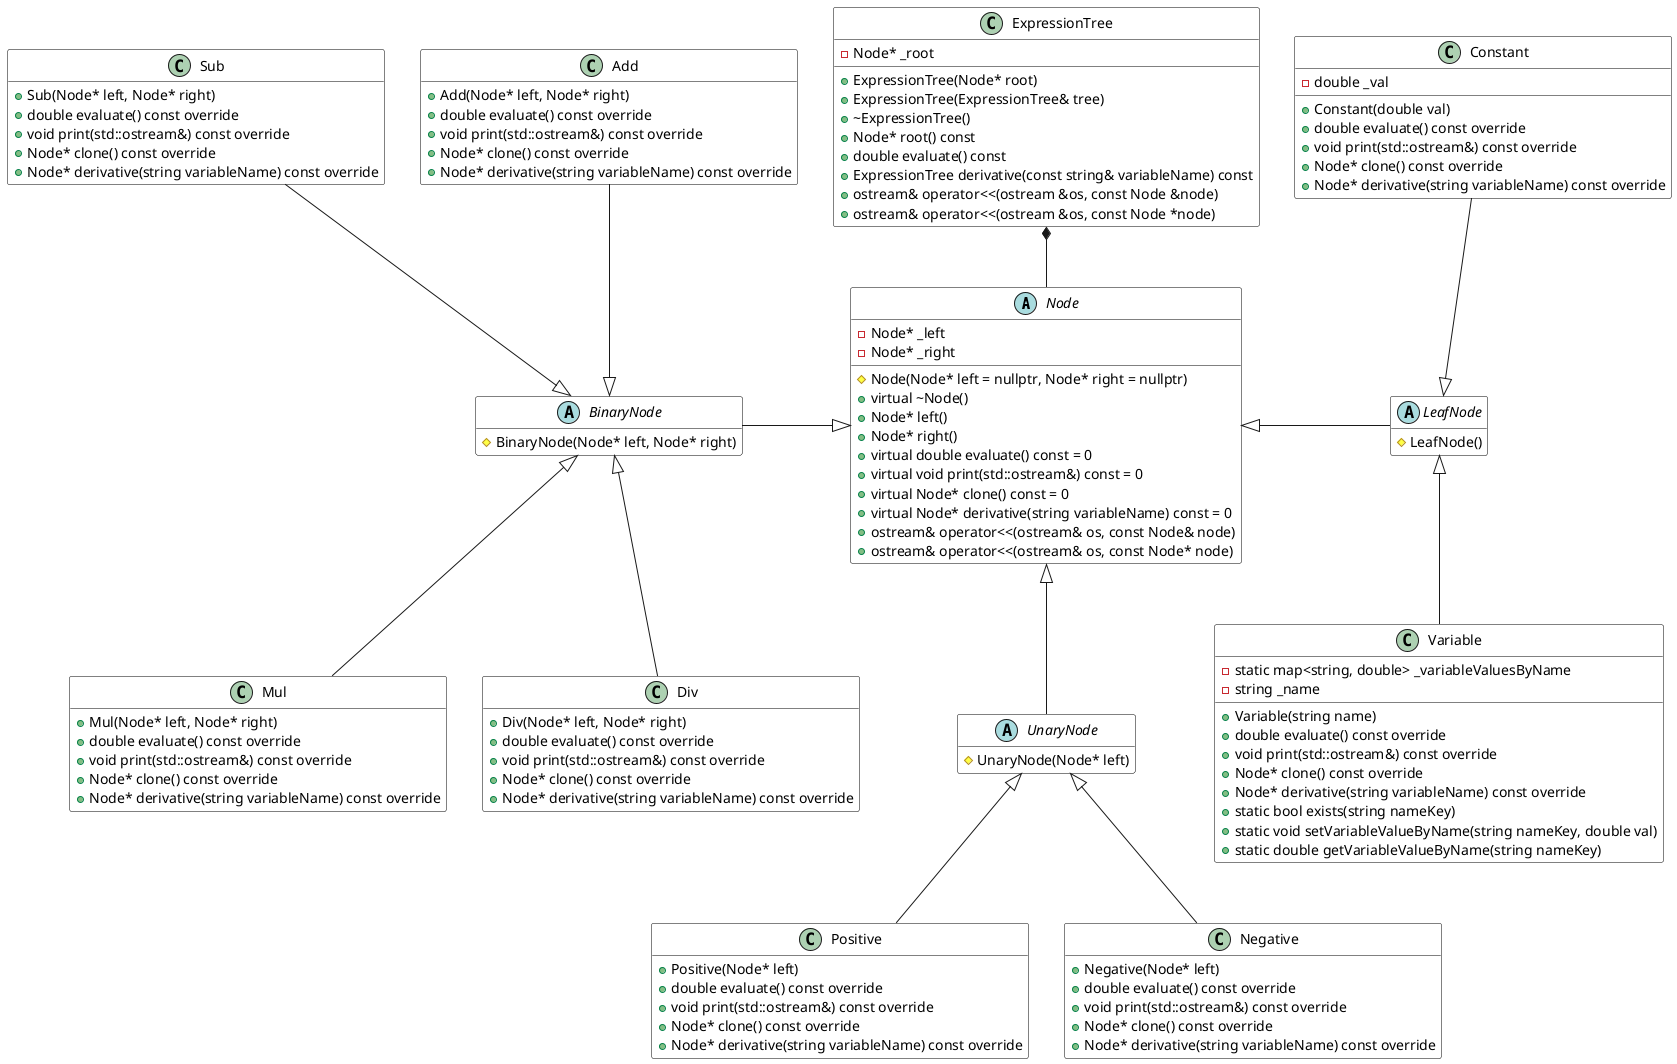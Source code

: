  @startuml

skinparam ClassBorderColor black
skinparam ClassBackgroundColor white

abstract Node {
	-Node* _left
	-Node* _right
	#Node(Node* left = nullptr, Node* right = nullptr)
	+virtual ~Node()
	+Node* left()
	+Node* right()
	+virtual double evaluate() const = 0
	+virtual void print(std::ostream&) const = 0
	+virtual Node* clone() const = 0
	+virtual Node* derivative(string variableName) const = 0
	+ostream& operator<<(ostream& os, const Node& node)
	+ostream& operator<<(ostream& os, const Node* node)
}

abstract BinaryNode {
	#BinaryNode(Node* left, Node* right)
}
hide BinaryNode attributes

abstract UnaryNode {
	#UnaryNode(Node* left)
}
hide UnaryNode attributes

class Positive {
	+Positive(Node* left)
	+double evaluate() const override
	+void print(std::ostream&) const override
	+Node* clone() const override
	+Node* derivative(string variableName) const override
}
hide Positive attributes

class Negative {
	+Negative(Node* left)
	+double evaluate() const override
	+void print(std::ostream&) const override
	+Node* clone() const override
	+Node* derivative(string variableName) const override
}
hide Negative attributes

abstract LeafNode {
	#LeafNode()
}
hide LeafNode attributes

Class Sub {
	+Sub(Node* left, Node* right)
	+double evaluate() const override
	+void print(std::ostream&) const override
	+Node* clone() const override
	+Node* derivative(string variableName) const override
}
hide Sub attributes

Class Add {
	+Add(Node* left, Node* right)
	+double evaluate() const override
	+void print(std::ostream&) const override
	+Node* clone() const override
	+Node* derivative(string variableName) const override
}
hide Add attributes

Class Mul {
	+Mul(Node* left, Node* right)
	+double evaluate() const override
	+void print(std::ostream&) const override
	+Node* clone() const override
	+Node* derivative(string variableName) const override
}
hide Mul attributes

Class Div {
	+Div(Node* left, Node* right)
	+double evaluate() const override
	+void print(std::ostream&) const override
	+Node* clone() const override
	+Node* derivative(string variableName) const override
}
hide Div attributes

Class Variable {
	-static map<string, double> _variableValuesByName
	-string _name
	+Variable(string name)
	+double evaluate() const override
	+void print(std::ostream&) const override
	+Node* clone() const override
	+Node* derivative(string variableName) const override
	+static bool exists(string nameKey)
	+static void setVariableValueByName(string nameKey, double val)
	+static double getVariableValueByName(string nameKey)
}

class Constant {
	-double _val
	+Constant(double val)
	+double evaluate() const override
	+void print(std::ostream&) const override
	+Node* clone() const override
	+Node* derivative(string variableName) const override
}

Class ExpressionTree {
	-Node* _root
	+ExpressionTree(Node* root)
	+ExpressionTree(ExpressionTree& tree)
	+~ExpressionTree()
	+Node* root() const
	+double evaluate() const
	+ExpressionTree derivative(const string& variableName) const
	+ostream& operator<<(ostream &os, const Node &node)
	+ostream& operator<<(ostream &os, const Node *node)
}

ExpressionTree *-- Node
BinaryNode -|> Node
Add --|> BinaryNode
Sub --|> BinaryNode
BinaryNode <|-- Mul
BinaryNode <|-- Div
Node <|-- UnaryNode
UnaryNode <|-- Positive
UnaryNode <|-- Negative
Node <|- LeafNode
LeafNode <|-- Variable
Constant --|> LeafNode


@enduml